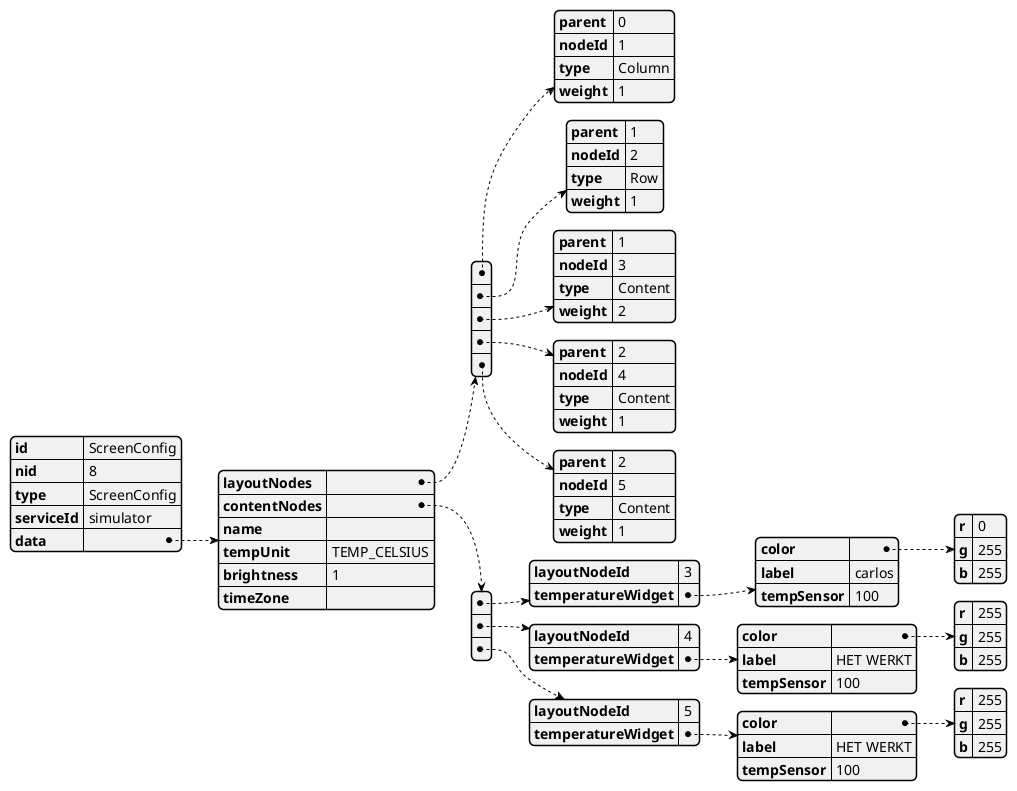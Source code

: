 @startuml
@startjson
{
    "id": "ScreenConfig",
    "nid": 8,
    "type": "ScreenConfig",
    "serviceId": "simulator",
    "data": {
      "layoutNodes": [
{
"parent": 0,
"nodeId": 1,
"type": "Column",
"weight": 1
},
{
"parent": 1,
"nodeId": 2,
"type": "Row",
"weight": 1
},
{
"parent": 1,
"nodeId": 3,
"type": "Content",
"weight": 2
},
{
"parent": 2,
"nodeId": 4,
"type": "Content",
"weight": 1
},
{
"parent": 2,
"nodeId": 5,
"type": "Content",
"weight": 1
}
],
      "contentNodes": [
{
"layoutNodeId": 3,
"temperatureWidget": {"color": {"r": 0, "g": 255, "b": 255},"label": "carlos", "tempSensor":100}
},
{
"layoutNodeId": 4,
"temperatureWidget": {"color": {"r": 255, "g": 255, "b": 255},"label": "HET WERKT", "tempSensor":100}
},
{
"layoutNodeId": 5,
"temperatureWidget": {"color": {"r": 255, "g": 255, "b": 255},"label": "HET WERKT", "tempSensor":100}
}
],
      "name": "",
      "tempUnit": "TEMP_CELSIUS",
      "brightness": 1,
      "timeZone": ""
    }
  }
@endjson

@enduml
